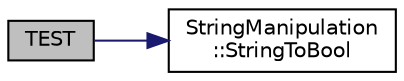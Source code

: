 digraph "TEST"
{
  edge [fontname="Helvetica",fontsize="10",labelfontname="Helvetica",labelfontsize="10"];
  node [fontname="Helvetica",fontsize="10",shape=record];
  rankdir="LR";
  Node1 [label="TEST",height=0.2,width=0.4,color="black", fillcolor="grey75", style="filled", fontcolor="black"];
  Node1 -> Node2 [color="midnightblue",fontsize="10",style="solid",fontname="Helvetica"];
  Node2 [label="StringManipulation\l::StringToBool",height=0.2,width=0.4,color="black", fillcolor="white", style="filled",URL="$d5/d2b/namespace_string_manipulation.html#a0baa707fc46dac7faf25b279ca1633a4"];
}
